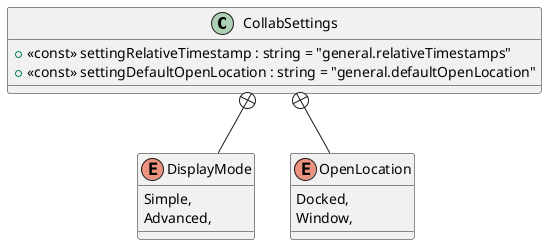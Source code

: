 @startuml
class CollabSettings {
    + <<const>> settingRelativeTimestamp : string = "general.relativeTimestamps"
    + <<const>> settingDefaultOpenLocation : string = "general.defaultOpenLocation"
}
enum DisplayMode {
    Simple,
    Advanced,
}
enum OpenLocation {
    Docked,
    Window,
}
CollabSettings +-- DisplayMode
CollabSettings +-- OpenLocation
@enduml
